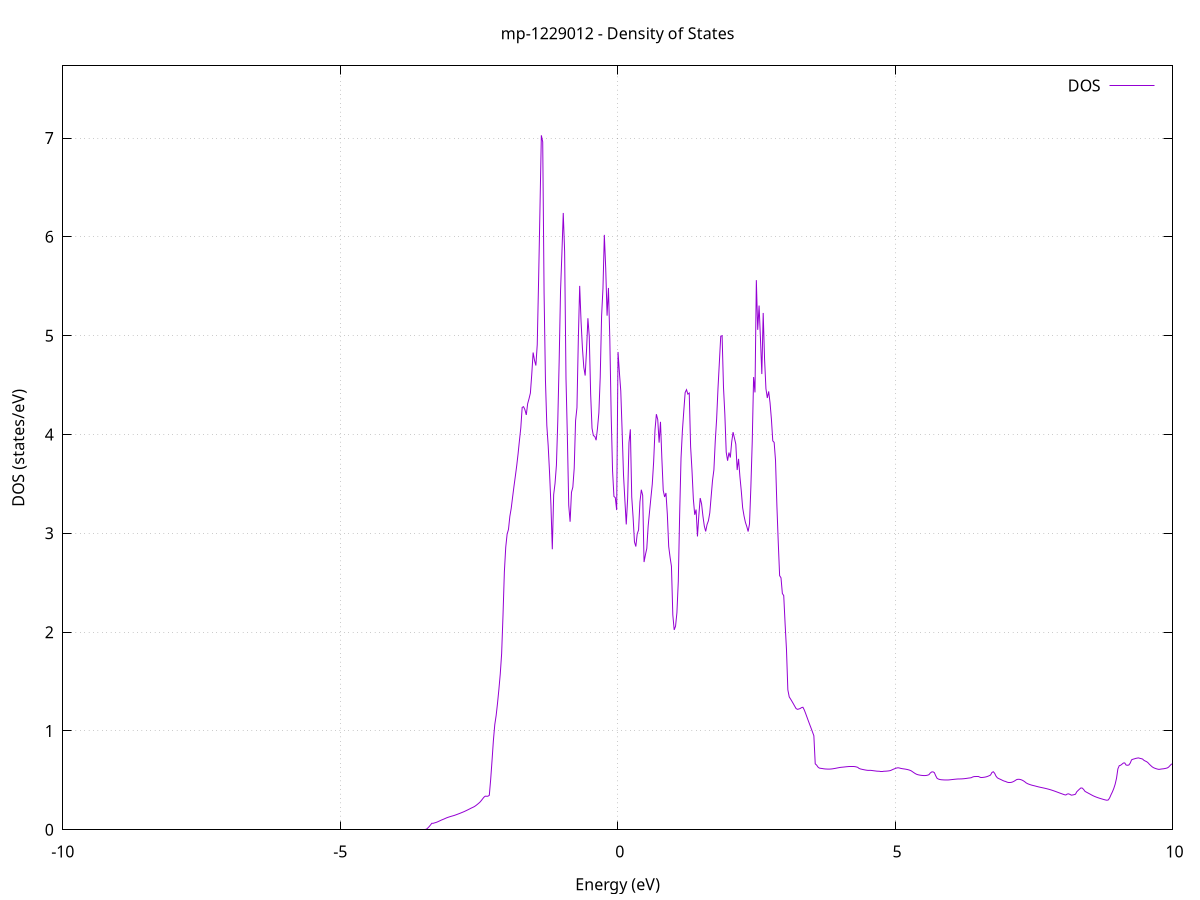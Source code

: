 set title 'mp-1229012 - Density of States'
set xlabel 'Energy (eV)'
set ylabel 'DOS (states/eV)'
set grid
set xrange [-10:10]
set yrange [0:7.730]
set xzeroaxis lt -1
set terminal png size 800,600
set output 'mp-1229012_dos_gnuplot.png'
plot '-' using 1:2 with lines title 'DOS'
-5.719000 0.000000
-5.694400 0.000000
-5.669700 0.000000
-5.645000 0.000000
-5.620300 0.000000
-5.595600 0.000000
-5.571000 0.000000
-5.546300 0.000000
-5.521600 0.000000
-5.496900 0.000000
-5.472200 0.000000
-5.447600 0.000000
-5.422900 0.000000
-5.398200 0.000000
-5.373500 0.000000
-5.348800 0.000000
-5.324100 0.000000
-5.299500 0.000000
-5.274800 0.000000
-5.250100 0.000000
-5.225400 0.000000
-5.200700 0.000000
-5.176100 0.000000
-5.151400 0.000000
-5.126700 0.000000
-5.102000 0.000000
-5.077300 0.000000
-5.052700 0.000000
-5.028000 0.000000
-5.003300 0.000000
-4.978600 0.000000
-4.953900 0.000000
-4.929200 0.000000
-4.904600 0.000000
-4.879900 0.000000
-4.855200 0.000000
-4.830500 0.000000
-4.805800 0.000000
-4.781200 0.000000
-4.756500 0.000000
-4.731800 0.000000
-4.707100 0.000000
-4.682400 0.000000
-4.657800 0.000000
-4.633100 0.000000
-4.608400 0.000000
-4.583700 0.000000
-4.559000 0.000000
-4.534300 0.000000
-4.509700 0.000000
-4.485000 0.000000
-4.460300 0.000000
-4.435600 0.000000
-4.410900 0.000000
-4.386300 0.000000
-4.361600 0.000000
-4.336900 0.000000
-4.312200 0.000000
-4.287500 0.000000
-4.262900 0.000000
-4.238200 0.000000
-4.213500 0.000000
-4.188800 0.000000
-4.164100 0.000000
-4.139400 0.000000
-4.114800 0.000000
-4.090100 0.000000
-4.065400 0.000000
-4.040700 0.000000
-4.016000 0.000000
-3.991400 0.000000
-3.966700 0.000000
-3.942000 0.000000
-3.917300 0.000000
-3.892600 0.000000
-3.868000 0.000000
-3.843300 0.000000
-3.818600 0.000000
-3.793900 0.000000
-3.769200 0.000000
-3.744500 0.000000
-3.719900 0.000000
-3.695200 0.000000
-3.670500 0.000000
-3.645800 0.000000
-3.621100 0.000000
-3.596500 0.000000
-3.571800 0.000000
-3.547100 0.000000
-3.522400 0.000000
-3.497700 0.000000
-3.473100 0.000000
-3.448400 0.005000
-3.423700 0.016800
-3.399000 0.031000
-3.374300 0.047300
-3.349600 0.065600
-3.325000 0.065400
-3.300300 0.069800
-3.275600 0.073600
-3.250900 0.079000
-3.226200 0.085200
-3.201600 0.091600
-3.176900 0.098200
-3.152200 0.103700
-3.127500 0.109500
-3.102800 0.115800
-3.078200 0.121800
-3.053500 0.126700
-3.028800 0.131300
-3.004100 0.135600
-2.979400 0.139500
-2.954700 0.143500
-2.930100 0.148100
-2.905400 0.153100
-2.880700 0.158300
-2.856000 0.163600
-2.831300 0.169000
-2.806700 0.174600
-2.782000 0.180300
-2.757300 0.186400
-2.732600 0.193000
-2.707900 0.199700
-2.683300 0.206600
-2.658600 0.213500
-2.633900 0.220700
-2.609200 0.226900
-2.584500 0.234000
-2.559800 0.243100
-2.535200 0.253900
-2.510500 0.265300
-2.485800 0.277200
-2.461100 0.293000
-2.436400 0.310800
-2.411800 0.328500
-2.387100 0.340000
-2.362400 0.339300
-2.337700 0.339700
-2.313000 0.348800
-2.288400 0.509200
-2.263700 0.701600
-2.239000 0.905100
-2.214300 1.064300
-2.189600 1.156500
-2.164900 1.280800
-2.140300 1.420200
-2.115600 1.576400
-2.090900 1.781000
-2.066200 2.169200
-2.041500 2.611500
-2.016900 2.858800
-1.992200 2.990800
-1.967500 3.039900
-1.942800 3.171100
-1.918100 3.252800
-1.893500 3.364600
-1.868800 3.474000
-1.844100 3.576500
-1.819400 3.682600
-1.794700 3.803200
-1.770000 3.938800
-1.745400 4.067200
-1.720700 4.274100
-1.696000 4.281400
-1.671300 4.251300
-1.646600 4.198000
-1.622000 4.311200
-1.597300 4.361600
-1.572600 4.419100
-1.547900 4.608000
-1.523200 4.829600
-1.498600 4.751300
-1.473900 4.697900
-1.449200 4.908000
-1.424500 5.565800
-1.399800 6.286000
-1.375100 7.027400
-1.350500 6.961000
-1.325800 5.432700
-1.301100 4.547700
-1.276400 4.091500
-1.251700 3.885200
-1.227100 3.612800
-1.202400 3.288000
-1.177700 2.838700
-1.153000 3.391700
-1.128300 3.505000
-1.103700 3.688300
-1.079000 4.133500
-1.054300 4.736300
-1.029600 5.445300
-1.004900 5.829900
-0.980200 6.241500
-0.955600 5.851000
-0.930900 4.569600
-0.906200 3.981400
-0.881500 3.283700
-0.856800 3.117100
-0.832200 3.414500
-0.807500 3.467100
-0.782800 3.659100
-0.758100 4.139800
-0.733400 4.270700
-0.708800 4.960600
-0.684100 5.503500
-0.659400 5.144000
-0.634700 4.874000
-0.610000 4.680000
-0.585300 4.596200
-0.560700 4.852500
-0.536000 5.176200
-0.511300 4.989100
-0.486600 4.409800
-0.461900 4.063200
-0.437300 3.988300
-0.412600 3.981300
-0.387900 3.942100
-0.363200 4.062300
-0.338500 4.218400
-0.313900 4.581800
-0.289200 5.198700
-0.264500 5.477600
-0.239800 6.020000
-0.215100 5.682300
-0.190400 5.202200
-0.165800 5.482800
-0.141100 4.966600
-0.116400 4.193400
-0.091700 3.633100
-0.067000 3.373500
-0.042400 3.360800
-0.017700 3.235100
0.007000 4.834900
0.031700 4.627100
0.056400 4.440300
0.081000 4.031300
0.105700 3.591600
0.130400 3.334900
0.155100 3.089400
0.179800 3.350500
0.204500 3.918000
0.229100 4.052100
0.253800 3.368600
0.278500 3.161700
0.303200 2.912900
0.327900 2.866200
0.352500 2.993500
0.377200 3.033800
0.401900 3.318000
0.426600 3.440900
0.451300 3.383900
0.475900 2.709000
0.500600 2.782600
0.525300 2.846500
0.550000 3.073400
0.574700 3.218400
0.599400 3.359600
0.624000 3.497100
0.648700 3.722300
0.673400 4.046000
0.698100 4.205300
0.722800 4.150200
0.747400 3.917400
0.772100 4.127900
0.796800 3.758200
0.821500 3.435300
0.846200 3.367700
0.870800 3.408100
0.895500 3.193000
0.920200 2.867100
0.944900 2.758100
0.969600 2.666100
0.994300 2.175300
1.018900 2.022700
1.043600 2.059900
1.068300 2.197100
1.093000 2.513600
1.117700 3.195600
1.142300 3.760500
1.167000 4.037100
1.191700 4.234800
1.216400 4.423800
1.241100 4.453400
1.265700 4.408600
1.290400 4.419400
1.315100 3.877400
1.339800 3.638100
1.364500 3.345900
1.389200 3.187700
1.413800 3.240400
1.438500 2.968500
1.463200 3.179400
1.487900 3.356700
1.512600 3.298300
1.537200 3.173500
1.561900 3.073900
1.586600 3.019100
1.611300 3.088500
1.636000 3.127100
1.660600 3.206200
1.685300 3.370900
1.710000 3.534800
1.734700 3.642100
1.759400 3.933800
1.784100 4.159000
1.808700 4.468000
1.833400 4.731400
1.858100 4.994900
1.882800 4.999600
1.907500 4.479500
1.932100 4.204000
1.956800 3.820800
1.981500 3.734800
2.006200 3.817200
2.030900 3.767000
2.055500 3.924200
2.080200 4.023600
2.104900 3.963700
2.129600 3.902300
2.154300 3.640400
2.179000 3.753200
2.203600 3.573900
2.228300 3.428600
2.253000 3.259000
2.277700 3.176100
2.302400 3.111300
2.327000 3.069500
2.351700 3.018000
2.376400 3.095300
2.401100 3.469800
2.425800 3.928200
2.450400 4.581100
2.475100 4.425800
2.499800 5.561900
2.524500 5.058700
2.549200 5.304400
2.573900 4.969600
2.598500 4.611300
2.623200 5.230100
2.647900 4.763300
2.672600 4.464200
2.697300 4.369500
2.721900 4.435900
2.746600 4.321000
2.771300 4.154000
2.796000 3.935300
2.820700 3.920000
2.845300 3.738000
2.870000 3.280800
2.894700 2.908100
2.919400 2.571600
2.944100 2.549500
2.968800 2.390800
2.993400 2.369800
3.018100 2.084000
3.042800 1.823800
3.067500 1.416200
3.092200 1.345000
3.116800 1.322800
3.141500 1.299800
3.166200 1.275800
3.190900 1.251000
3.215600 1.226700
3.240200 1.218800
3.264900 1.222100
3.289600 1.227000
3.314300 1.236200
3.339000 1.239800
3.363700 1.212600
3.388300 1.176700
3.413000 1.138700
3.437700 1.100700
3.462400 1.063800
3.487100 1.027300
3.511700 0.989800
3.536400 0.951400
3.561100 0.667100
3.585800 0.654500
3.610500 0.634700
3.635100 0.624200
3.659800 0.621800
3.684500 0.620000
3.709200 0.617500
3.733900 0.615800
3.758600 0.614700
3.783200 0.614200
3.807900 0.614100
3.832600 0.614400
3.857300 0.615600
3.882000 0.617600
3.906600 0.619900
3.931300 0.622400
3.956000 0.625200
3.980700 0.627900
4.005400 0.630500
4.030000 0.632300
4.054700 0.633600
4.079400 0.635000
4.104100 0.636600
4.128800 0.638100
4.153500 0.639400
4.178100 0.640400
4.202800 0.641100
4.227500 0.641100
4.252200 0.640300
4.276900 0.639000
4.301500 0.636000
4.326200 0.631900
4.350900 0.620900
4.375600 0.615600
4.400300 0.612200
4.424900 0.609200
4.449600 0.606500
4.474300 0.603900
4.499000 0.601800
4.523700 0.601000
4.548400 0.601600
4.573000 0.600600
4.597700 0.598600
4.622400 0.596800
4.647100 0.595000
4.671800 0.593100
4.696400 0.592400
4.721100 0.591900
4.745800 0.591700
4.770500 0.591700
4.795200 0.592000
4.819800 0.592600
4.844500 0.593500
4.869200 0.594800
4.893900 0.596600
4.918600 0.599500
4.943300 0.606100
4.967900 0.612400
4.992600 0.617700
5.017300 0.623400
5.042000 0.626600
5.066700 0.626700
5.091300 0.622900
5.116000 0.619700
5.140700 0.617300
5.165400 0.615500
5.190100 0.613200
5.214700 0.610500
5.239400 0.607100
5.264100 0.602800
5.288800 0.597200
5.313500 0.587600
5.338200 0.578100
5.362800 0.568900
5.387500 0.561700
5.412200 0.557000
5.436900 0.554000
5.461600 0.551600
5.486200 0.549900
5.510900 0.548800
5.535600 0.548300
5.560300 0.549500
5.585000 0.552400
5.609600 0.557100
5.634300 0.574200
5.659000 0.585000
5.683700 0.586300
5.708400 0.577900
5.733100 0.545900
5.757700 0.520300
5.782400 0.512900
5.807100 0.508600
5.831800 0.506400
5.856500 0.505300
5.881100 0.504500
5.905800 0.504000
5.930500 0.503700
5.955200 0.504000
5.979900 0.505200
6.004500 0.506700
6.029200 0.508300
6.053900 0.509900
6.078600 0.511400
6.103300 0.512700
6.128000 0.513800
6.152600 0.514200
6.177300 0.514500
6.202000 0.515100
6.226700 0.516000
6.251400 0.517400
6.276000 0.519100
6.300700 0.521100
6.325400 0.523300
6.350100 0.524800
6.374800 0.527300
6.399400 0.534400
6.424100 0.538200
6.448800 0.538700
6.473500 0.538600
6.498200 0.538600
6.522900 0.533400
6.547500 0.528500
6.572200 0.529300
6.596900 0.530900
6.621600 0.533200
6.646300 0.536300
6.670900 0.541000
6.695600 0.546900
6.720300 0.553800
6.745000 0.579400
6.769700 0.587500
6.794300 0.572200
6.819000 0.542900
6.843700 0.525800
6.868400 0.517900
6.893100 0.511900
6.917800 0.505300
6.942400 0.498300
6.967100 0.492500
6.991800 0.488900
7.016500 0.482400
7.041200 0.478700
7.065800 0.478200
7.090500 0.479300
7.115200 0.483300
7.139900 0.489600
7.164600 0.498100
7.189200 0.507200
7.213900 0.510900
7.238600 0.510600
7.263300 0.507800
7.288000 0.502700
7.312700 0.495400
7.337300 0.486000
7.362000 0.474600
7.386700 0.466900
7.411400 0.461300
7.436100 0.456300
7.460700 0.452000
7.485400 0.448300
7.510100 0.445200
7.534800 0.441400
7.559500 0.437800
7.584100 0.434200
7.608800 0.431000
7.633500 0.428000
7.658200 0.425100
7.682900 0.422100
7.707600 0.419000
7.732200 0.415600
7.756900 0.412000
7.781600 0.408200
7.806300 0.404100
7.831000 0.399700
7.855600 0.395000
7.880300 0.390100
7.905000 0.385000
7.929700 0.379800
7.954400 0.374600
7.979000 0.369500
8.003700 0.364500
8.028400 0.359500
8.053100 0.354600
8.077800 0.352100
8.102500 0.361400
8.127100 0.363600
8.151800 0.358100
8.176500 0.350300
8.201200 0.352200
8.225900 0.355400
8.250500 0.359600
8.275200 0.384900
8.299900 0.398600
8.324600 0.411700
8.349300 0.423400
8.373900 0.421700
8.398600 0.407700
8.423300 0.388800
8.448000 0.380900
8.472700 0.373500
8.497400 0.366000
8.522000 0.358400
8.546700 0.350800
8.571400 0.343600
8.596100 0.337400
8.620800 0.331800
8.645400 0.326700
8.670100 0.321900
8.694800 0.317400
8.719500 0.313200
8.744200 0.309100
8.768800 0.305200
8.793500 0.301500
8.818200 0.298800
8.842900 0.302000
8.867600 0.323400
8.892300 0.355100
8.916900 0.383400
8.941600 0.417800
8.966300 0.460600
8.991000 0.521000
9.015700 0.616400
9.040300 0.648400
9.065000 0.653000
9.089700 0.663500
9.114400 0.675400
9.139100 0.676500
9.163700 0.654900
9.188400 0.652700
9.213100 0.655200
9.237800 0.674300
9.262500 0.707700
9.287200 0.713800
9.311800 0.717600
9.336500 0.722100
9.361200 0.725000
9.385900 0.727400
9.410600 0.723200
9.435200 0.720000
9.459900 0.716000
9.484600 0.703100
9.509300 0.695600
9.534000 0.689200
9.558600 0.678300
9.583300 0.663100
9.608000 0.649900
9.632700 0.637400
9.657400 0.628400
9.682100 0.622600
9.706700 0.617600
9.731400 0.613800
9.756100 0.611100
9.780800 0.613200
9.805500 0.615300
9.830100 0.616700
9.854800 0.618900
9.879500 0.621800
9.904200 0.625400
9.928900 0.633600
9.953500 0.648600
9.978200 0.662500
10.002900 0.669000
10.027600 0.668700
10.052300 0.673100
10.077000 0.678000
10.101600 0.679400
10.126300 0.672800
10.151000 0.669100
10.175700 0.664400
10.200400 0.660800
10.225000 0.661900
10.249700 0.662700
10.274400 0.663200
10.299100 0.663200
10.323800 0.663000
10.348500 0.663200
10.373100 0.664000
10.397800 0.665200
10.422500 0.667200
10.447200 0.669400
10.471900 0.671600
10.496500 0.673700
10.521200 0.672000
10.545900 0.667500
10.570600 0.669700
10.595300 0.673500
10.619900 0.676800
10.644600 0.679500
10.669300 0.682300
10.694000 0.677500
10.718700 0.670100
10.743400 0.661200
10.768000 0.656800
10.792700 0.651700
10.817400 0.649200
10.842100 0.618400
10.866800 0.608800
10.891400 0.600200
10.916100 0.594300
10.940800 0.593000
10.965500 0.593200
10.990200 0.594800
11.014800 0.591600
11.039500 0.587100
11.064200 0.582200
11.088900 0.577300
11.113600 0.572400
11.138300 0.564400
11.162900 0.555200
11.187600 0.546400
11.212300 0.537900
11.237000 0.529600
11.261700 0.521600
11.286300 0.513900
11.311000 0.506400
11.335700 0.499300
11.360400 0.492700
11.385100 0.486300
11.409700 0.480800
11.434400 0.476400
11.459100 0.472800
11.483800 0.470500
11.508500 0.470000
11.533200 0.471600
11.557800 0.473800
11.582500 0.477100
11.607200 0.479300
11.631900 0.479000
11.656600 0.476300
11.681200 0.471800
11.705900 0.468300
11.730600 0.467400
11.755300 0.467500
11.780000 0.467800
11.804600 0.468200
11.829300 0.468700
11.854000 0.469600
11.878700 0.471600
11.903400 0.477800
11.928100 0.486300
11.952700 0.496100
11.977400 0.507300
12.002100 0.519900
12.026800 0.533900
12.051500 0.549000
12.076100 0.571500
12.100800 0.618500
12.125500 0.702900
12.150200 0.826200
12.174900 0.896400
12.199500 0.907800
12.224200 0.896000
12.248900 0.883000
12.273600 0.885200
12.298300 0.903600
12.323000 0.916900
12.347600 0.923500
12.372300 0.896400
12.397000 0.836800
12.421700 0.814500
12.446400 0.818500
12.471000 0.823600
12.495700 0.828200
12.520400 0.830500
12.545100 0.828600
12.569800 0.829500
12.594400 0.831900
12.619100 0.832700
12.643800 0.833300
12.668500 0.838600
12.693200 0.849600
12.717900 0.852100
12.742500 0.856100
12.767200 0.861000
12.791900 0.865900
12.816600 0.874000
12.841300 0.886000
12.865900 0.893700
12.890600 0.898900
12.915300 0.903400
12.940000 0.909800
12.964700 0.917600
12.989300 0.926000
13.014000 0.931400
13.038700 0.931300
13.063400 0.924800
13.088100 0.921200
13.112800 0.920400
13.137400 0.922300
13.162100 0.926200
13.186800 0.924500
13.211500 0.920600
13.236200 0.915500
13.260800 0.909100
13.285500 0.904500
13.310200 0.902700
13.334900 0.897600
13.359600 0.888600
13.384200 0.881100
13.408900 0.876300
13.433600 0.873200
13.458300 0.870800
13.483000 0.868300
13.507700 0.866600
13.532300 0.855600
13.557000 0.844100
13.581700 0.836300
13.606400 0.833000
13.631100 0.837400
13.655700 0.845800
13.680400 0.854500
13.705100 0.863900
13.729800 0.872900
13.754500 0.881800
13.779100 0.891300
13.803800 0.903700
13.828500 0.917600
13.853200 0.929500
13.877900 0.932800
13.902600 0.926800
13.927200 0.917900
13.951900 0.911800
13.976600 0.908900
14.001300 0.908600
14.026000 0.909800
14.050600 0.910400
14.075300 0.910600
14.100000 0.910600
14.124700 0.911000
14.149400 0.912100
14.174000 0.916900
14.198700 0.926800
14.223400 0.926300
14.248100 0.924600
14.272800 0.922400
14.297500 0.922200
14.322100 0.922100
14.346800 0.921700
14.371500 0.919500
14.396200 0.916700
14.420900 0.913900
14.445500 0.911200
14.470200 0.910300
14.494900 0.910100
14.519600 0.909900
14.544300 0.909800
14.568900 0.910500
14.593600 0.911700
14.618300 0.913100
14.643000 0.915500
14.667700 0.918600
14.692400 0.922100
14.717000 0.925800
14.741700 0.928300
14.766400 0.929200
14.791100 0.929900
14.815800 0.931100
14.840400 0.934800
14.865100 0.940300
14.889800 0.945900
14.914500 0.951500
14.939200 0.957500
14.963800 0.965200
14.988500 0.975000
15.013200 0.983000
15.037900 0.988600
15.062600 0.995400
15.087300 1.002900
15.111900 1.011200
15.136600 1.018900
15.161300 1.024800
15.186000 1.034000
15.210700 1.041300
15.235300 1.043900
15.260000 1.044100
15.284700 1.044000
15.309400 1.044100
15.334100 1.044600
15.358700 1.046000
15.383400 1.048500
15.408100 1.052400
15.432800 1.057100
15.457500 1.060400
15.482200 1.068800
15.506800 1.074000
15.531500 1.080700
15.556200 1.089100
15.580900 1.097300
15.605600 1.106100
15.630200 1.116300
15.654900 1.131100
15.679600 1.141600
15.704300 1.138700
15.729000 1.137300
15.753600 1.142900
15.778300 1.142700
15.803000 1.136600
15.827700 1.126300
15.852400 1.125800
15.877100 1.117300
15.901700 1.115100
15.926400 1.112600
15.951100 1.107900
15.975800 1.103800
16.000500 1.098100
16.025100 1.092800
16.049800 1.088000
16.074500 1.082900
16.099200 1.077200
16.123900 1.071000
16.148500 1.064800
16.173200 1.061300
16.197900 1.058500
16.222600 1.055900
16.247300 1.058100
16.272000 1.062500
16.296600 1.066300
16.321300 1.069700
16.346000 1.072300
16.370700 1.074700
16.395400 1.086300
16.420000 1.075300
16.444700 1.047200
16.469400 1.028200
16.494100 1.013300
16.518800 1.004800
16.543400 1.023200
16.568100 1.015300
16.592800 1.008600
16.617500 1.004100
16.642200 1.003400
16.666900 1.006500
16.691500 1.011500
16.716200 1.018100
16.740900 1.024200
16.765600 1.028600
16.790300 1.033800
16.814900 1.039800
16.839600 1.046200
16.864300 1.054100
16.889000 1.074700
16.913700 1.092200
16.938300 1.094400
16.963000 1.088200
16.987700 1.078800
17.012400 1.066400
17.037100 1.051000
17.061800 1.033300
17.086400 1.016300
17.111100 1.000200
17.135800 0.986900
17.160500 0.979400
17.185200 0.975400
17.209800 0.969800
17.234500 0.961900
17.259200 0.952900
17.283900 0.942400
17.308600 0.930400
17.333200 0.923900
17.357900 0.917600
17.382600 0.958100
17.407300 0.912700
17.432000 0.909600
17.456700 0.906100
17.481300 0.906500
17.506000 0.908800
17.530700 0.911100
17.555400 0.912700
17.580100 0.912400
17.604700 0.918600
17.629400 0.928900
17.654100 0.940100
17.678800 0.949600
17.703500 0.961500
17.728100 0.979600
17.752800 0.996800
17.777500 1.002800
17.802200 1.010400
17.826900 0.987100
17.851600 0.984200
17.876200 0.981100
17.900900 0.982000
17.925600 0.981700
17.950300 0.978100
17.975000 0.981800
17.999600 1.000500
18.024300 1.001700
18.049000 1.001700
18.073700 0.996700
18.098400 0.991100
18.123000 0.994000
18.147700 0.997200
18.172400 1.000100
18.197100 1.001900
18.221800 1.005800
18.246500 1.012400
18.271100 1.013600
18.295800 1.008900
18.320500 0.995200
18.345200 0.982700
18.369900 0.977900
18.394500 0.973600
18.419200 0.969800
18.443900 0.966300
18.468600 0.963200
18.493300 0.960400
18.517900 0.958000
18.542600 0.956900
18.567300 0.955700
18.592000 0.955400
18.616700 0.955200
18.641400 0.954600
18.666000 0.954200
18.690700 0.954100
18.715400 0.954000
18.740100 0.954100
18.764800 0.956700
18.789400 0.962900
18.814100 0.971700
18.838800 0.982800
18.863500 0.984200
18.888200 0.978400
18.912800 0.985600
18.937500 0.995700
18.962200 1.002500
18.986900 1.005400
19.011600 1.004500
19.036300 1.000300
19.060900 0.995700
19.085600 0.991400
19.110300 0.987800
19.135000 0.985700
19.159700 0.983200
19.184300 0.980200
19.209000 0.976900
19.233700 0.973300
19.258400 0.969300
19.283100 0.965700
19.307700 0.962500
19.332400 0.959600
19.357100 0.956900
19.381800 0.954500
19.406500 0.952300
19.431200 0.950400
19.455800 0.949200
19.480500 0.948800
19.505200 0.948400
19.529900 0.948000
19.554600 0.947500
19.579200 0.946900
19.603900 0.947100
19.628600 0.948200
19.653300 0.949300
19.678000 0.950400
19.702600 0.951800
19.727300 0.953700
19.752000 0.962500
19.776700 0.971700
19.801400 0.976800
19.826100 0.979300
19.850700 0.980900
19.875400 0.982000
19.900100 0.982800
19.924800 0.983500
19.949500 0.983900
19.974100 0.984100
19.998800 0.985100
20.023500 0.987500
20.048200 1.015000
20.072900 1.027300
20.097500 1.029800
20.122200 1.034600
20.146900 1.043300
20.171600 1.054200
20.196300 1.072900
20.221000 1.085800
20.245600 1.089200
20.270300 1.056700
20.295000 0.978900
20.319700 0.967700
20.344400 0.958700
20.369000 0.951200
20.393700 0.944700
20.418400 0.938100
20.443100 0.930800
20.467800 0.923500
20.492400 0.916000
20.517100 0.908000
20.541800 0.901100
20.566500 0.896700
20.591200 0.894300
20.615900 0.892600
20.640500 0.891600
20.665200 0.892100
20.689900 0.895700
20.714600 0.898800
20.739300 0.898900
20.763900 0.896600
20.788600 0.894700
20.813300 0.893600
20.838000 0.893100
20.862700 0.893200
20.887300 0.894100
20.912000 0.895400
20.936700 0.896800
20.961400 0.899400
20.986100 0.901900
21.010800 0.904200
21.035400 0.906800
21.060100 0.907700
21.084800 0.905300
21.109500 0.901000
21.134200 0.901400
21.158800 0.947300
21.183500 1.081500
21.208200 0.918400
21.232900 0.838000
21.257600 0.807100
21.282200 0.801300
21.306900 0.795800
21.331600 0.795800
21.356300 0.807500
21.381000 0.818800
21.405700 0.828700
21.430300 0.834700
21.455000 0.842500
21.479700 0.856300
21.504400 0.846700
21.529100 0.855500
21.553700 0.860900
21.578400 0.849700
21.603100 0.833900
21.627800 0.822600
21.652500 0.824600
21.677100 0.828400
21.701800 0.833400
21.726500 0.839500
21.751200 0.846600
21.775900 0.856600
21.800600 0.868800
21.825200 0.890400
21.849900 0.916500
21.874600 0.948100
21.899300 0.987800
21.924000 1.039300
21.948600 1.081800
21.973300 1.121900
21.998000 1.170700
22.022700 1.224200
22.047400 1.284800
22.072000 1.321400
22.096700 1.334800
22.121400 1.351000
22.146100 1.379900
22.170800 1.442900
22.195500 1.528000
22.220100 1.613400
22.244800 1.775800
22.269500 1.803200
22.294200 1.848600
22.318900 1.889900
22.343500 1.906100
22.368200 1.907200
22.392900 1.903700
22.417600 1.892500
22.442300 1.887300
22.466900 1.899600
22.491600 1.923300
22.516300 1.888900
22.541000 1.849500
22.565700 1.834600
22.590400 1.827100
22.615000 1.822800
22.639700 1.815600
22.664400 1.809300
22.689100 1.805600
22.713800 1.815700
22.738400 1.821100
22.763100 1.822100
22.787800 1.892400
22.812500 1.853500
22.837200 1.818900
22.861800 1.777400
22.886500 1.736500
22.911200 1.698000
22.935900 1.687000
22.960600 1.678400
22.985300 1.666000
23.009900 1.668400
23.034600 1.670400
23.059300 1.660900
23.084000 1.643200
23.108700 1.638800
23.133300 1.691800
23.158000 1.644700
23.182700 1.612900
23.207400 1.601600
23.232100 1.600200
23.256700 1.587100
23.281400 1.571000
23.306100 1.556700
23.330800 1.545500
23.355500 1.534900
23.380200 1.524800
23.404800 1.516900
23.429500 1.507400
23.454200 1.489900
23.478900 1.476900
23.503600 1.468300
23.528200 1.460500
23.552900 1.450900
23.577600 1.437700
23.602300 1.423700
23.627000 1.410300
23.651600 1.395800
23.676300 1.383300
23.701000 1.355900
23.725700 1.328800
23.750400 1.304300
23.775100 1.284400
23.799700 1.268400
23.824400 1.257900
23.849100 1.254800
23.873800 1.253500
23.898500 1.252400
23.923100 1.251900
23.947800 1.251200
23.972500 1.224100
23.997200 1.232600
24.021900 1.242600
24.046500 1.250500
24.071200 1.255800
24.095900 1.259300
24.120600 1.255300
24.145300 1.237600
24.170000 1.211700
24.194600 1.191000
24.219300 1.169300
24.244000 1.152500
24.268700 1.143500
24.293400 1.135900
24.318000 1.128500
24.342700 1.120300
24.367400 1.111900
24.392100 1.104500
24.416800 1.099200
24.441400 1.095700
24.466100 1.093900
24.490800 1.092900
24.515500 1.092900
24.540200 1.094000
24.564900 1.099700
24.589500 1.113700
24.614200 1.100100
24.638900 1.080500
24.663600 1.091000
24.688300 1.104200
24.712900 1.118000
24.737600 1.131100
24.762300 1.143100
24.787000 1.154800
24.811700 1.171600
24.836300 1.177000
24.861000 1.176200
24.885700 1.163000
24.910400 1.138900
24.935100 1.129000
24.959800 1.120800
24.984400 1.111200
25.009100 1.102200
25.033800 1.128800
25.058500 1.075200
25.083200 1.076700
25.107800 1.080300
25.132500 1.087900
25.157200 1.097400
25.181900 1.112800
25.206600 1.125100
25.231200 1.101500
25.255900 1.102000
25.280600 1.105400
25.305300 1.110300
25.330000 1.117100
25.354700 1.125100
25.379300 1.133800
25.404000 1.141500
25.428700 1.148600
25.453400 1.155300
25.478100 1.163700
25.502700 1.175500
25.527400 1.187200
25.552100 1.199300
25.576800 1.211800
25.601500 1.225000
25.626100 1.237100
25.650800 1.251700
25.675500 1.273100
25.700200 1.302000
25.724900 1.321600
25.749600 1.339300
25.774200 1.361800
25.798900 1.396500
25.823600 1.451100
25.848300 1.531700
25.873000 1.629400
25.897600 1.759200
25.922300 2.012300
25.947000 2.384400
25.971700 3.374500
25.996400 36.052300
26.021000 17.511800
26.045700 3.771700
26.070400 2.707700
26.095100 2.256000
26.119800 1.910400
26.144500 1.689500
26.169100 1.529500
26.193800 1.392800
26.218500 1.276800
26.243200 1.176700
26.267900 1.091600
26.292500 1.018700
26.317200 0.958000
26.341900 0.906100
26.366600 0.859700
26.391300 0.816800
26.415900 0.777600
26.440600 0.740800
26.465300 0.706600
26.490000 0.677500
26.514700 0.653500
26.539400 0.633900
26.564000 0.616400
26.588700 0.602100
26.613400 0.594800
26.638100 0.581200
26.662800 0.585900
26.687400 0.597000
26.712100 0.619200
26.736800 0.641700
26.761500 0.667600
26.786200 0.703700
26.810800 0.739200
26.835500 0.761000
26.860200 0.778500
26.884900 0.800200
26.909600 0.817000
26.934300 0.822900
26.958900 0.827600
26.983600 0.833600
27.008300 0.841800
27.033000 0.853500
27.057700 0.867300
27.082300 0.881700
27.107000 0.896500
27.131700 0.911600
27.156400 0.927200
27.181100 0.943400
27.205700 0.961200
27.230400 0.980800
27.255100 0.999700
27.279800 1.017100
27.304500 1.033500
27.329200 1.051200
27.353800 1.073300
27.378500 1.076300
27.403200 1.087700
27.427900 1.096200
27.452600 1.105200
27.477200 1.111300
27.501900 1.113800
27.526600 1.112800
27.551300 1.109000
27.576000 1.108600
27.600600 1.128500
27.625300 1.178100
27.650000 1.107600
27.674700 1.098700
27.699400 1.111800
27.724100 1.152600
27.748700 1.167400
27.773400 1.170900
27.798100 1.179600
27.822800 1.193300
27.847500 1.223300
27.872100 1.269900
27.896800 1.251500
27.921500 1.255000
27.946200 1.283700
27.970900 1.348400
27.995500 1.358200
28.020200 1.342200
28.044900 1.332300
28.069600 1.345500
28.094300 1.375800
28.119000 1.415300
28.143600 1.460000
28.168300 1.486000
28.193000 1.518500
28.217700 1.545400
28.242400 1.561600
28.267000 1.547200
28.291700 1.525700
28.316400 1.549100
28.341100 1.596500
28.365800 1.572500
28.390400 1.592700
28.415100 1.620300
28.439800 1.642700
28.464500 1.674300
28.489200 1.705300
28.513900 1.732200
28.538500 1.749500
28.563200 1.740900
28.587900 1.744800
28.612600 1.736200
28.637300 1.728200
28.661900 1.721200
28.686600 1.720200
28.711300 1.696600
28.736000 1.662600
28.760700 1.627000
28.785300 1.612800
28.810000 1.579000
28.834700 1.534600
28.859400 1.500500
28.884100 1.473700
28.908800 1.421200
28.933400 1.376500
28.958100 1.340600
28.982800 1.311900
29.007500 1.288600
29.032200 1.267300
29.056800 1.245800
29.081500 1.222000
29.106200 1.197900
29.130900 1.182600
29.155600 1.172200
29.180200 1.163000
29.204900 1.157000
29.229600 1.154000
29.254300 1.154100
29.279000 1.154900
29.303700 1.156600
29.328300 1.158000
29.353000 1.157600
29.377700 1.159700
29.402400 1.165200
29.427100 1.168400
29.451700 1.173200
29.476400 1.176500
29.501100 1.179700
29.525800 1.182100
29.550500 1.183100
29.575100 1.182200
29.599800 1.181100
29.624500 1.181700
29.649200 1.163000
29.673900 1.153800
29.698600 1.159800
29.723200 1.163400
29.747900 1.160600
29.772600 1.154000
29.797300 1.139700
29.822000 1.127200
29.846600 1.120600
29.871300 1.117400
29.896000 1.115700
29.920700 1.110700
29.945400 1.105500
29.970000 1.118800
29.994700 1.101600
30.019400 1.106100
30.044100 1.109600
30.068800 1.111700
30.093500 1.113700
30.118100 1.108200
30.142800 1.100500
30.167500 1.094500
30.192200 1.088600
30.216900 1.082600
30.241500 1.077400
30.266200 1.087000
30.290900 1.101600
30.315600 1.115000
30.340300 1.129200
30.364900 1.158700
30.389600 1.176900
30.414300 1.196900
30.439000 1.219100
30.463700 1.242000
30.488400 1.326200
30.513000 1.415400
30.537700 1.538500
30.562400 1.546800
30.587100 1.419900
30.611800 1.349000
30.636400 1.361500
30.661100 1.347700
30.685800 1.324700
30.710500 1.330900
30.735200 1.356100
30.759800 1.391700
30.784500 1.427100
30.809200 1.459200
30.833900 1.498800
30.858600 1.538700
30.883300 1.562800
30.907900 1.578700
30.932600 1.609500
30.957300 1.645800
30.982000 1.687100
31.006700 1.734300
31.031300 1.800300
31.056000 1.873800
31.080700 1.900700
31.105400 1.921800
31.130100 1.935500
31.154700 1.948400
31.179400 1.957900
31.204100 1.953300
31.228800 1.932800
31.253500 1.906900
31.278200 1.884500
31.302800 1.851600
31.327500 1.810100
31.352200 1.782100
31.376900 1.761000
31.401600 1.752900
31.426200 1.739500
31.450900 1.723400
31.475600 1.727900
31.500300 1.749900
31.525000 1.695100
31.549600 1.656600
31.574300 1.631200
31.599000 1.650700
31.623700 1.632600
31.648400 1.588700
31.673100 1.585500
31.697700 1.582500
31.722400 1.573500
31.747100 1.565100
31.771800 1.551700
31.796500 1.540700
31.821100 1.531900
31.845800 1.521900
31.870500 1.508500
31.895200 1.498500
31.919900 1.496600
31.944500 1.498900
31.969200 1.509900
31.993900 1.516200
32.018600 1.523600
32.043300 1.524600
32.068000 1.490900
32.092600 1.476300
32.117300 1.479100
32.142000 1.490200
32.166700 1.503100
32.191400 1.511100
32.216000 1.514900
32.240700 1.513900
32.265400 1.509500
32.290100 1.503100
32.314800 1.494200
32.339400 1.481300
32.364100 1.477200
32.388800 1.487900
32.413500 1.479300
32.438200 1.463300
32.462900 1.458800
32.487500 1.455900
32.512200 1.451400
32.536900 1.447400
32.561600 1.448500
32.586300 1.451500
32.610900 1.454900
32.635600 1.456300
32.660300 1.455200
32.685000 1.453800
32.709700 1.455000
32.734300 1.459800
32.759000 1.467900
32.783700 1.481600
32.808400 1.501500
32.833100 1.526300
32.857800 1.545600
32.882400 1.554900
32.907100 1.556700
32.931800 1.590400
32.956500 1.512200
32.981200 1.491700
33.005800 1.473100
33.030500 1.452200
33.055200 1.435100
33.079900 1.416700
33.104600 1.397400
33.129200 1.379500
33.153900 1.367400
33.178600 1.360100
33.203300 1.356900
33.228000 1.355600
33.252700 1.354200
33.277300 1.349900
33.302000 1.344100
33.326700 1.339000
33.351400 1.357400
33.376100 1.348500
33.400700 1.335000
33.425400 1.330000
33.450100 1.324800
33.474800 1.320100
33.499500 1.315400
33.524100 1.310400
33.548800 1.304500
33.573500 1.297500
33.598200 1.293900
33.622900 1.294200
33.647600 1.331600
33.672200 1.302800
33.696900 1.299800
33.721600 1.295500
33.746300 1.289200
33.771000 1.282600
33.795600 1.276500
33.820300 1.266700
33.845000 1.252800
33.869700 1.258500
33.894400 1.240200
33.919000 1.239700
33.943700 1.241000
33.968400 1.237800
33.993100 1.236100
34.017800 1.235900
34.042500 1.237500
34.067100 1.240800
34.091800 1.245900
34.116500 1.251100
34.141200 1.255900
34.165900 1.260900
34.190500 1.264900
34.215200 1.270500
34.239900 1.280400
34.264600 1.294300
34.289300 1.305600
34.313900 1.318900
34.338600 1.329200
34.363300 1.336200
34.388000 1.339200
34.412700 1.340600
34.437400 1.341000
34.462000 1.337700
34.486700 1.330600
34.511400 1.325500
34.536100 1.322800
34.560800 1.321600
34.585400 1.381700
34.610100 1.378900
34.634800 1.378600
34.659500 1.365800
34.684200 1.351100
34.708800 1.342800
34.733500 1.335900
34.758200 1.330600
34.782900 1.322300
34.807600 1.315400
34.832300 1.313500
34.856900 1.314300
34.881600 1.317100
34.906300 1.322500
34.931000 1.330600
34.955700 1.341300
34.980300 1.348200
35.005000 1.356600
35.029700 1.364500
35.054400 1.369500
35.079100 1.373400
35.103700 1.373100
35.128400 1.369800
35.153100 1.365500
35.177800 1.361400
35.202500 1.363100
35.227200 1.368000
35.251800 1.371300
35.276500 1.370600
35.301200 1.368000
35.325900 1.364900
35.350600 1.361400
35.375200 1.360500
35.399900 1.358300
35.424600 1.359000
35.449300 1.371600
35.474000 1.379500
35.498600 1.379100
35.523300 1.378100
35.548000 1.378500
35.572700 1.380500
35.597400 1.384900
35.622100 1.390200
35.646700 1.393100
35.671400 1.391400
35.696100 1.385200
35.720800 1.376600
35.745500 1.366800
35.770100 1.356600
35.794800 1.349400
35.819500 1.348900
35.844200 1.352200
35.868900 1.355700
35.893500 1.358100
35.918200 1.356700
35.942900 1.353100
35.967600 1.354200
35.992300 1.353700
36.017000 1.350400
36.041600 1.345200
36.066300 1.340100
36.091000 1.335400
36.115700 1.331800
36.140400 1.329400
36.165000 1.328200
36.189700 1.328100
36.214400 1.329700
36.239100 1.333500
36.263800 1.335700
36.288400 1.332800
36.313100 1.322800
36.337800 1.314600
36.362500 1.308400
36.387200 1.306000
36.411900 1.308200
36.436500 1.314100
36.461200 1.323100
36.485900 1.330900
36.510600 1.342200
36.535300 1.367200
36.559900 1.390600
36.584600 1.377200
36.609300 1.379500
36.634000 1.378600
36.658700 1.375900
36.683300 1.372200
36.708000 1.368100
36.732700 1.362700
36.757400 1.357100
36.782100 1.350300
36.806800 1.341300
36.831400 1.331200
36.856100 1.321100
36.880800 1.312100
36.905500 1.304600
36.930200 1.297500
36.954800 1.290800
36.979500 1.283900
37.004200 1.276600
37.028900 1.266900
37.053600 1.255500
37.078200 1.245200
37.102900 1.234400
37.127600 1.227400
37.152300 1.229300
37.177000 1.234300
37.201700 1.239700
37.226300 1.244400
37.251000 1.246600
37.275700 1.247500
37.300400 1.251700
37.325100 1.259400
37.349700 1.270500
37.374400 1.281100
37.399100 1.289900
37.423800 1.296700
37.448500 1.301800
37.473100 1.311100
37.497800 1.320300
37.522500 1.309200
37.547200 1.299100
37.571900 1.297900
37.596600 1.299300
37.621200 1.300900
37.645900 1.303900
37.670600 1.311000
37.695300 1.305300
37.720000 1.297000
37.744600 1.289300
37.769300 1.282600
37.794000 1.275300
37.818700 1.265600
37.843400 1.253200
37.868000 1.237300
37.892700 1.219800
37.917400 1.208100
37.942100 1.196800
37.966800 1.185200
37.991500 1.173200
38.016100 1.160700
38.040800 1.146100
38.065500 1.128200
38.090200 1.113600
38.114900 1.110700
38.139500 1.108800
38.164200 1.097900
38.188900 1.078200
38.213600 1.056000
38.238300 1.032600
38.262900 1.013400
38.287600 1.000100
38.312300 0.988800
38.337000 0.984800
38.361700 0.985300
38.386400 0.991200
38.411000 1.002000
38.435700 1.016600
38.460400 1.034900
38.485100 1.075300
38.509800 1.097500
38.534400 1.102100
38.559100 1.101800
38.583800 1.100100
38.608500 1.097600
38.633200 1.094300
38.657800 1.091300
38.682500 1.087800
38.707200 1.084000
38.731900 1.081400
38.756600 1.079400
38.781300 1.073100
38.805900 1.067600
38.830600 1.063300
38.855300 1.059100
38.880000 1.054700
38.904700 1.051400
38.929300 1.048800
38.954000 1.046500
38.978700 1.042900
39.003400 1.038000
39.028100 1.031400
39.052700 1.023400
39.077400 1.017300
39.102100 1.010600
39.126800 1.003100
39.151500 1.002800
39.176200 0.997700
39.200800 0.978600
39.225500 0.961100
39.250200 0.952000
39.274900 0.949700
39.299600 0.942000
39.324200 0.930700
39.348900 0.916600
39.373600 0.899800
39.398300 0.887500
39.423000 0.872700
39.447600 0.848000
39.472300 0.825100
39.497000 0.807400
39.521700 0.790000
39.546400 0.770700
39.571100 0.749300
39.595700 0.726000
39.620400 0.703500
39.645100 0.681800
39.669800 0.661100
39.694500 0.641600
39.719100 0.623100
39.743800 0.605600
39.768500 0.589200
39.793200 0.574400
39.817900 0.560700
39.842500 0.548300
39.867200 0.536700
39.891900 0.525500
39.916600 0.515000
39.941300 0.600000
39.966000 0.530700
39.990600 0.482800
40.015300 0.458500
40.040000 0.447800
40.064700 0.438900
40.089400 0.431100
40.114000 0.423600
40.138700 0.417100
40.163400 0.415200
40.188100 0.416800
40.212800 0.408300
40.237400 0.387800
40.262100 0.367900
40.286800 0.360600
40.311500 0.353600
40.336200 0.348400
40.360900 0.345100
40.385500 0.342800
40.410200 0.341200
40.434900 0.340000
40.459600 0.339200
40.484300 0.339100
40.508900 0.340400
40.533600 0.344500
40.558300 0.355800
40.583000 0.371000
40.607700 0.359500
40.632300 0.294600
40.657000 0.237900
40.681700 0.200800
40.706400 0.176200
40.731100 0.155800
40.755800 0.137700
40.780400 0.124400
40.805100 0.112400
40.829800 0.101600
40.854500 0.092000
40.879200 0.083700
40.903800 0.076700
40.928500 0.070800
40.953200 0.065200
40.977900 0.059900
41.002600 0.054800
41.027200 0.049800
41.051900 0.045000
41.076600 0.040300
41.101300 0.035900
41.126000 0.031900
41.150700 0.028500
41.175300 0.025400
41.200000 0.022400
41.224700 0.019700
41.249400 0.017200
41.274100 0.014900
41.298700 0.012900
41.323400 0.011000
41.348100 0.005000
41.372800 0.001300
41.397500 0.000000
41.422100 0.000000
41.446800 0.000000
41.471500 0.000000
41.496200 0.000000
41.520900 0.000000
41.545600 0.000000
41.570200 0.000000
41.594900 0.000000
41.619600 0.000000
41.644300 0.000000
41.669000 0.000000
41.693600 0.000000
41.718300 0.000000
41.743000 0.000000
41.767700 0.000000
41.792400 0.000000
41.817000 0.000000
41.841700 0.000000
41.866400 0.000000
41.891100 0.000000
41.915800 0.000000
41.940500 0.000000
41.965100 0.000000
41.989800 0.000000
42.014500 0.000000
42.039200 0.000000
42.063900 0.000000
42.088500 0.000000
42.113200 0.000000
42.137900 0.000000
42.162600 0.000000
42.187300 0.000000
42.211900 0.000000
42.236600 0.000000
42.261300 0.000000
42.286000 0.000000
42.310700 0.000000
42.335400 0.000000
42.360000 0.000000
42.384700 0.000000
42.409400 0.000000
42.434100 0.000000
42.458800 0.000000
42.483400 0.000000
42.508100 0.000000
42.532800 0.000000
42.557500 0.000000
42.582200 0.000000
42.606800 0.000000
42.631500 0.000000
42.656200 0.000000
42.680900 0.000000
42.705600 0.000000
42.730300 0.000000
42.754900 0.000000
42.779600 0.000000
42.804300 0.000000
42.829000 0.000000
42.853700 0.000000
42.878300 0.000000
42.903000 0.000000
42.927700 0.000000
42.952400 0.000000
42.977100 0.000000
43.001700 0.000000
43.026400 0.000000
43.051100 0.000000
43.075800 0.000000
43.100500 0.000000
43.125200 0.000000
43.149800 0.000000
43.174500 0.000000
43.199200 0.000000
43.223900 0.000000
43.248600 0.000000
43.273200 0.000000
43.297900 0.000000
43.322600 0.000000
43.347300 0.000000
43.372000 0.000000
43.396600 0.000000
43.421300 0.000000
43.446000 0.000000
43.470700 0.000000
43.495400 0.000000
43.520100 0.000000
43.544700 0.000000
43.569400 0.000000
43.594100 0.000000
43.618800 0.000000
43.643500 0.000000
e
